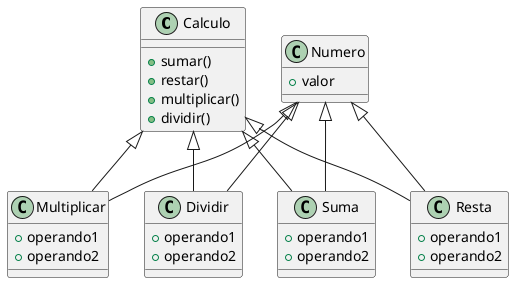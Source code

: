 @startuml Calculator

''' Este es un simple ejemplo de un diagrama de clases UML sobre una calculadora '''

class Calculo {
    + sumar()
    + restar()
    + multiplicar()
    + dividir()
}

class Numero {
    + valor
}

class Suma {
    + operando1
    + operando2
}

class Resta {
    + operando1
    + operando2
}

class Multiplicar {
    + operando1
    + operando2
}

class Dividir {
    + operando1
    + operando2
}

Calculo <|-- Suma
Calculo <|-- Resta
Calculo <|-- Multiplicar
Calculo <|-- Dividir

Numero <|-- Suma
Numero <|-- Resta
Numero <|-- Multiplicar
Numero <|-- Dividir
@enduml
